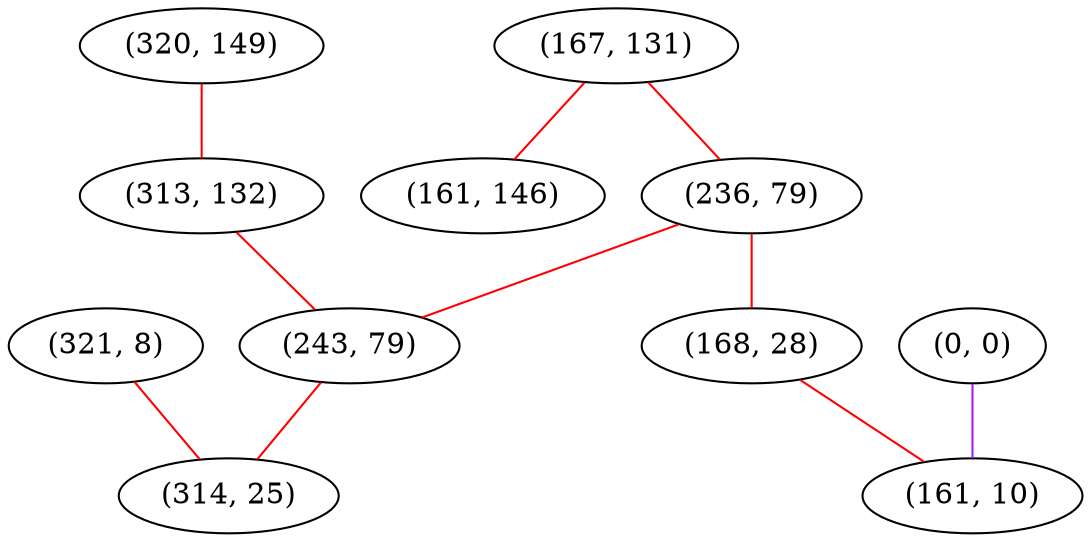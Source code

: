 graph "" {
"(167, 131)";
"(236, 79)";
"(0, 0)";
"(320, 149)";
"(313, 132)";
"(161, 146)";
"(243, 79)";
"(321, 8)";
"(168, 28)";
"(161, 10)";
"(314, 25)";
"(167, 131)" -- "(161, 146)"  [color=red, key=0, weight=1];
"(167, 131)" -- "(236, 79)"  [color=red, key=0, weight=1];
"(236, 79)" -- "(243, 79)"  [color=red, key=0, weight=1];
"(236, 79)" -- "(168, 28)"  [color=red, key=0, weight=1];
"(0, 0)" -- "(161, 10)"  [color=purple, key=0, weight=4];
"(320, 149)" -- "(313, 132)"  [color=red, key=0, weight=1];
"(313, 132)" -- "(243, 79)"  [color=red, key=0, weight=1];
"(243, 79)" -- "(314, 25)"  [color=red, key=0, weight=1];
"(321, 8)" -- "(314, 25)"  [color=red, key=0, weight=1];
"(168, 28)" -- "(161, 10)"  [color=red, key=0, weight=1];
}
